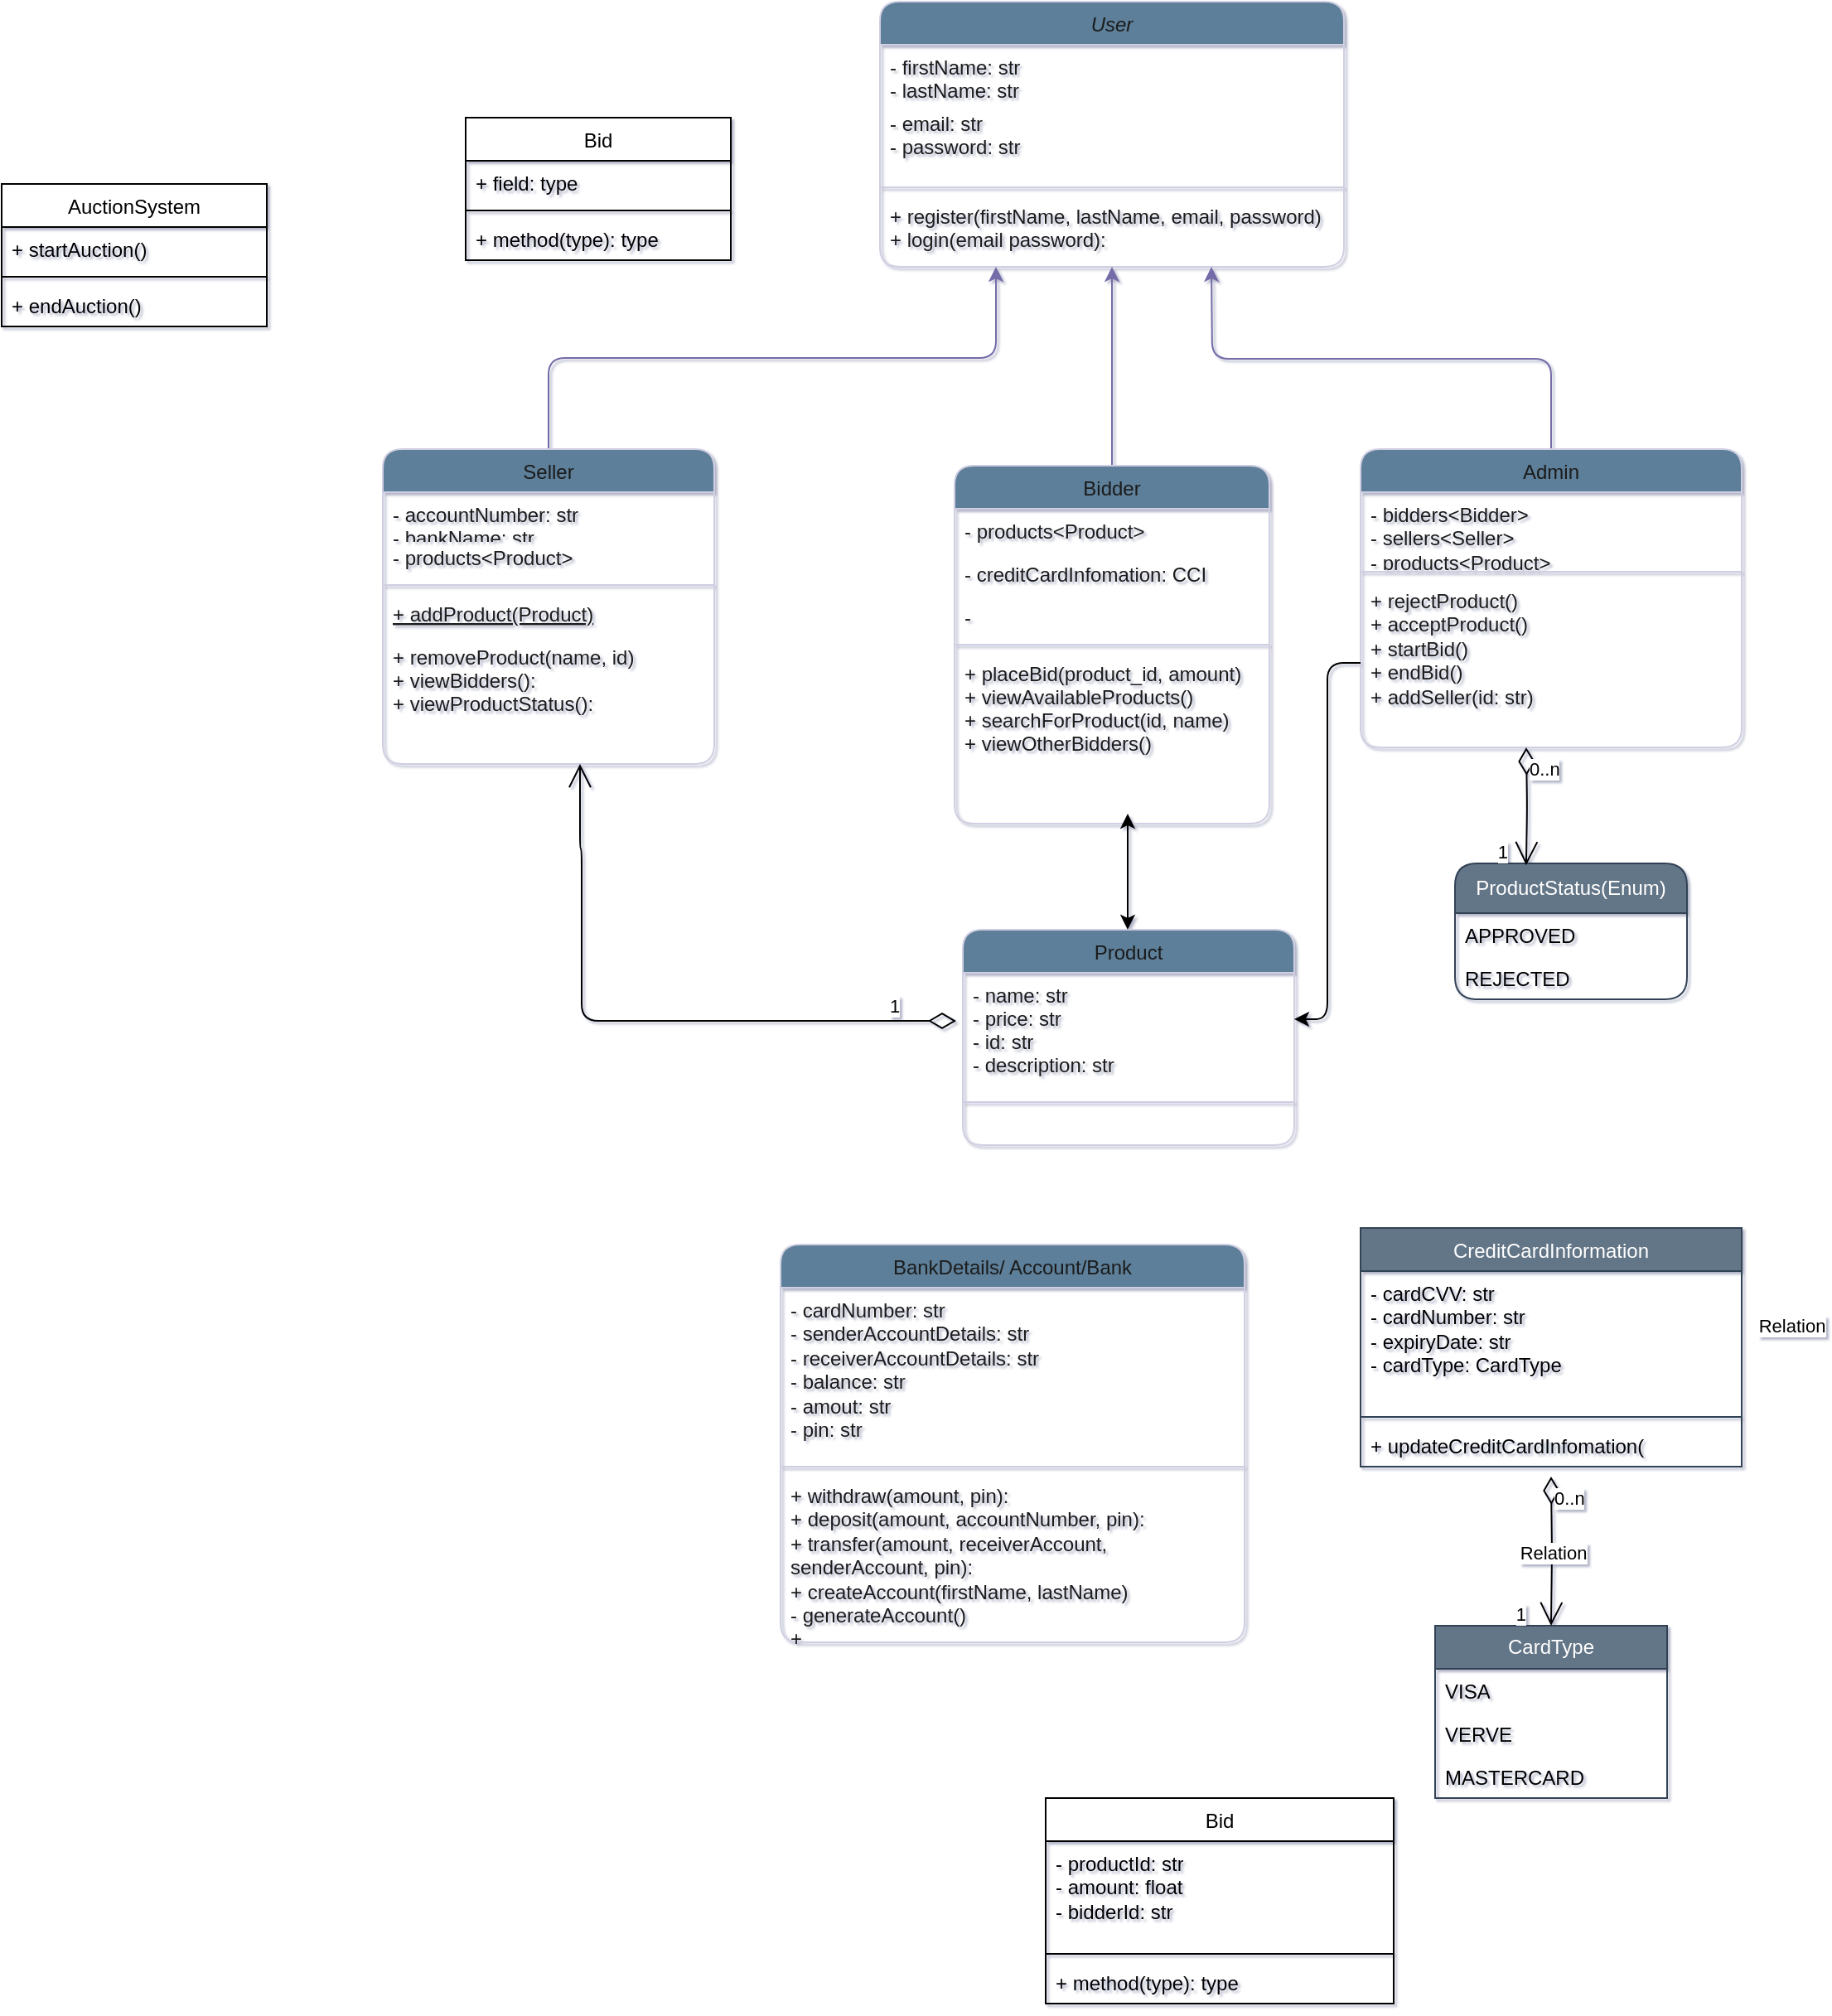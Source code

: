 <mxfile version="26.1.1">
  <diagram id="C5RBs43oDa-KdzZeNtuy" name="Page-1">
    <mxGraphModel dx="1264" dy="1712" grid="1" gridSize="10" guides="1" tooltips="1" connect="1" arrows="1" fold="1" page="1" pageScale="1" pageWidth="827" pageHeight="1169" background="none" math="0" shadow="1">
      <root>
        <mxCell id="WIyWlLk6GJQsqaUBKTNV-0" />
        <mxCell id="WIyWlLk6GJQsqaUBKTNV-1" parent="WIyWlLk6GJQsqaUBKTNV-0" />
        <mxCell id="zkfFHV4jXpPFQw0GAbJ--0" value="User" style="swimlane;fontStyle=2;align=center;verticalAlign=top;childLayout=stackLayout;horizontal=1;startSize=26;horizontalStack=0;resizeParent=1;resizeLast=0;collapsible=1;marginBottom=0;rounded=1;shadow=0;strokeWidth=1;labelBackgroundColor=none;fillColor=#5D7F99;strokeColor=#D0CEE2;fontColor=#1A1A1A;" parent="WIyWlLk6GJQsqaUBKTNV-1" vertex="1">
          <mxGeometry x="340" y="-430" width="280" height="160" as="geometry">
            <mxRectangle x="230" y="140" width="160" height="26" as="alternateBounds" />
          </mxGeometry>
        </mxCell>
        <mxCell id="zkfFHV4jXpPFQw0GAbJ--1" value="- firstName: str&#xa;- lastName: str" style="text;align=left;verticalAlign=top;spacingLeft=4;spacingRight=4;overflow=hidden;rotatable=0;points=[[0,0.5],[1,0.5]];portConstraint=eastwest;labelBackgroundColor=none;fontColor=#1A1A1A;rounded=1;" parent="zkfFHV4jXpPFQw0GAbJ--0" vertex="1">
          <mxGeometry y="26" width="280" height="34" as="geometry" />
        </mxCell>
        <mxCell id="zkfFHV4jXpPFQw0GAbJ--2" value="- email: str&#xa;- password: str" style="text;align=left;verticalAlign=top;spacingLeft=4;spacingRight=4;overflow=hidden;rotatable=0;points=[[0,0.5],[1,0.5]];portConstraint=eastwest;rounded=1;shadow=0;html=0;labelBackgroundColor=none;fontColor=#1A1A1A;" parent="zkfFHV4jXpPFQw0GAbJ--0" vertex="1">
          <mxGeometry y="60" width="280" height="48" as="geometry" />
        </mxCell>
        <mxCell id="zkfFHV4jXpPFQw0GAbJ--4" value="" style="line;html=1;strokeWidth=1;align=left;verticalAlign=middle;spacingTop=-1;spacingLeft=3;spacingRight=3;rotatable=0;labelPosition=right;points=[];portConstraint=eastwest;labelBackgroundColor=none;fillColor=#5D7F99;strokeColor=#D0CEE2;fontColor=#1A1A1A;rounded=1;" parent="zkfFHV4jXpPFQw0GAbJ--0" vertex="1">
          <mxGeometry y="108" width="280" height="8" as="geometry" />
        </mxCell>
        <mxCell id="zkfFHV4jXpPFQw0GAbJ--5" value="+ register(firstName, lastName, email, password)&#xa;+ login(email password):" style="text;align=left;verticalAlign=top;spacingLeft=4;spacingRight=4;overflow=hidden;rotatable=0;points=[[0,0.5],[1,0.5]];portConstraint=eastwest;labelBackgroundColor=none;fontColor=#1A1A1A;rounded=1;" parent="zkfFHV4jXpPFQw0GAbJ--0" vertex="1">
          <mxGeometry y="116" width="280" height="40" as="geometry" />
        </mxCell>
        <mxCell id="AM81PNlwoZYuureMUXSZ-8" style="edgeStyle=orthogonalEdgeStyle;rounded=1;orthogonalLoop=1;jettySize=auto;html=1;exitX=0.5;exitY=0;exitDx=0;exitDy=0;entryX=0.25;entryY=1;entryDx=0;entryDy=0;labelBackgroundColor=none;strokeColor=#736CA8;fontColor=default;" parent="WIyWlLk6GJQsqaUBKTNV-1" source="zkfFHV4jXpPFQw0GAbJ--6" target="zkfFHV4jXpPFQw0GAbJ--0" edge="1">
          <mxGeometry relative="1" as="geometry">
            <mxPoint x="320" y="-260" as="targetPoint" />
          </mxGeometry>
        </mxCell>
        <mxCell id="zkfFHV4jXpPFQw0GAbJ--6" value="Seller" style="swimlane;fontStyle=0;align=center;verticalAlign=top;childLayout=stackLayout;horizontal=1;startSize=26;horizontalStack=0;resizeParent=1;resizeLast=0;collapsible=1;marginBottom=0;rounded=1;shadow=0;strokeWidth=1;labelBackgroundColor=none;fillColor=#5D7F99;strokeColor=#D0CEE2;fontColor=#1A1A1A;" parent="WIyWlLk6GJQsqaUBKTNV-1" vertex="1">
          <mxGeometry x="40" y="-160" width="200" height="190" as="geometry">
            <mxRectangle x="130" y="380" width="160" height="26" as="alternateBounds" />
          </mxGeometry>
        </mxCell>
        <mxCell id="zkfFHV4jXpPFQw0GAbJ--7" value="- accountNumber: str&#xa;- bankName: str" style="text;align=left;verticalAlign=top;spacingLeft=4;spacingRight=4;overflow=hidden;rotatable=0;points=[[0,0.5],[1,0.5]];portConstraint=eastwest;labelBackgroundColor=none;fontColor=#1A1A1A;rounded=1;" parent="zkfFHV4jXpPFQw0GAbJ--6" vertex="1">
          <mxGeometry y="26" width="200" height="26" as="geometry" />
        </mxCell>
        <mxCell id="zkfFHV4jXpPFQw0GAbJ--8" value="- products&lt;Product&gt;" style="text;align=left;verticalAlign=top;spacingLeft=4;spacingRight=4;overflow=hidden;rotatable=0;points=[[0,0.5],[1,0.5]];portConstraint=eastwest;rounded=1;shadow=0;html=0;labelBackgroundColor=none;fontColor=#1A1A1A;" parent="zkfFHV4jXpPFQw0GAbJ--6" vertex="1">
          <mxGeometry y="52" width="200" height="26" as="geometry" />
        </mxCell>
        <mxCell id="zkfFHV4jXpPFQw0GAbJ--9" value="" style="line;html=1;strokeWidth=1;align=left;verticalAlign=middle;spacingTop=-1;spacingLeft=3;spacingRight=3;rotatable=0;labelPosition=right;points=[];portConstraint=eastwest;labelBackgroundColor=none;fillColor=#5D7F99;strokeColor=#D0CEE2;fontColor=#1A1A1A;rounded=1;" parent="zkfFHV4jXpPFQw0GAbJ--6" vertex="1">
          <mxGeometry y="78" width="200" height="8" as="geometry" />
        </mxCell>
        <mxCell id="zkfFHV4jXpPFQw0GAbJ--10" value="+ addProduct(Product)" style="text;align=left;verticalAlign=top;spacingLeft=4;spacingRight=4;overflow=hidden;rotatable=0;points=[[0,0.5],[1,0.5]];portConstraint=eastwest;fontStyle=4;labelBackgroundColor=none;fontColor=#1A1A1A;rounded=1;" parent="zkfFHV4jXpPFQw0GAbJ--6" vertex="1">
          <mxGeometry y="86" width="200" height="26" as="geometry" />
        </mxCell>
        <mxCell id="zkfFHV4jXpPFQw0GAbJ--11" value="+ removeProduct(name, id)&#xa;+ viewBidders():&#xa;+ viewProductStatus():&#xa;" style="text;align=left;verticalAlign=top;spacingLeft=4;spacingRight=4;overflow=hidden;rotatable=0;points=[[0,0.5],[1,0.5]];portConstraint=eastwest;labelBackgroundColor=none;fontColor=#1A1A1A;rounded=1;" parent="zkfFHV4jXpPFQw0GAbJ--6" vertex="1">
          <mxGeometry y="112" width="200" height="78" as="geometry" />
        </mxCell>
        <mxCell id="AM81PNlwoZYuureMUXSZ-9" style="edgeStyle=orthogonalEdgeStyle;rounded=1;orthogonalLoop=1;jettySize=auto;html=1;exitX=0.5;exitY=0;exitDx=0;exitDy=0;labelBackgroundColor=none;strokeColor=#736CA8;fontColor=default;" parent="WIyWlLk6GJQsqaUBKTNV-1" source="zkfFHV4jXpPFQw0GAbJ--17" edge="1">
          <mxGeometry relative="1" as="geometry">
            <mxPoint x="480" y="-270" as="targetPoint" />
          </mxGeometry>
        </mxCell>
        <mxCell id="zkfFHV4jXpPFQw0GAbJ--17" value="Bidder" style="swimlane;fontStyle=0;align=center;verticalAlign=top;childLayout=stackLayout;horizontal=1;startSize=26;horizontalStack=0;resizeParent=1;resizeLast=0;collapsible=1;marginBottom=0;rounded=1;shadow=0;strokeWidth=1;labelBackgroundColor=none;fillColor=#5D7F99;strokeColor=#D0CEE2;fontColor=#1A1A1A;" parent="WIyWlLk6GJQsqaUBKTNV-1" vertex="1">
          <mxGeometry x="385" y="-150" width="190" height="216" as="geometry">
            <mxRectangle x="550" y="140" width="160" height="26" as="alternateBounds" />
          </mxGeometry>
        </mxCell>
        <mxCell id="zkfFHV4jXpPFQw0GAbJ--18" value="- products&lt;Product&gt;" style="text;align=left;verticalAlign=top;spacingLeft=4;spacingRight=4;overflow=hidden;rotatable=0;points=[[0,0.5],[1,0.5]];portConstraint=eastwest;labelBackgroundColor=none;fontColor=#1A1A1A;rounded=1;" parent="zkfFHV4jXpPFQw0GAbJ--17" vertex="1">
          <mxGeometry y="26" width="190" height="26" as="geometry" />
        </mxCell>
        <mxCell id="zkfFHV4jXpPFQw0GAbJ--19" value="- creditCardInfomation: CCI" style="text;align=left;verticalAlign=top;spacingLeft=4;spacingRight=4;overflow=hidden;rotatable=0;points=[[0,0.5],[1,0.5]];portConstraint=eastwest;rounded=1;shadow=0;html=0;labelBackgroundColor=none;fontColor=#1A1A1A;" parent="zkfFHV4jXpPFQw0GAbJ--17" vertex="1">
          <mxGeometry y="52" width="190" height="26" as="geometry" />
        </mxCell>
        <mxCell id="zkfFHV4jXpPFQw0GAbJ--20" value="- " style="text;align=left;verticalAlign=top;spacingLeft=4;spacingRight=4;overflow=hidden;rotatable=0;points=[[0,0.5],[1,0.5]];portConstraint=eastwest;rounded=1;shadow=0;html=0;labelBackgroundColor=none;fontColor=#1A1A1A;" parent="zkfFHV4jXpPFQw0GAbJ--17" vertex="1">
          <mxGeometry y="78" width="190" height="26" as="geometry" />
        </mxCell>
        <mxCell id="zkfFHV4jXpPFQw0GAbJ--23" value="" style="line;html=1;strokeWidth=1;align=left;verticalAlign=middle;spacingTop=-1;spacingLeft=3;spacingRight=3;rotatable=0;labelPosition=right;points=[];portConstraint=eastwest;labelBackgroundColor=none;fillColor=#5D7F99;strokeColor=#D0CEE2;fontColor=#1A1A1A;rounded=1;" parent="zkfFHV4jXpPFQw0GAbJ--17" vertex="1">
          <mxGeometry y="104" width="190" height="8" as="geometry" />
        </mxCell>
        <mxCell id="zkfFHV4jXpPFQw0GAbJ--25" value="+ placeBid(product_id, amount)&#xa;+ viewAvailableProducts()&#xa;+ searchForProduct(id, name)&#xa;+ viewOtherBidders()" style="text;align=left;verticalAlign=top;spacingLeft=4;spacingRight=4;overflow=hidden;rotatable=0;points=[[0,0.5],[1,0.5]];portConstraint=eastwest;labelBackgroundColor=none;fontColor=#1A1A1A;rounded=1;" parent="zkfFHV4jXpPFQw0GAbJ--17" vertex="1">
          <mxGeometry y="112" width="190" height="68" as="geometry" />
        </mxCell>
        <mxCell id="AM81PNlwoZYuureMUXSZ-0" value="Product" style="swimlane;fontStyle=0;align=center;verticalAlign=top;childLayout=stackLayout;horizontal=1;startSize=26;horizontalStack=0;resizeParent=1;resizeLast=0;collapsible=1;marginBottom=0;rounded=1;shadow=0;strokeWidth=1;labelBackgroundColor=none;fillColor=#5D7F99;strokeColor=#D0CEE2;fontColor=#1A1A1A;" parent="WIyWlLk6GJQsqaUBKTNV-1" vertex="1">
          <mxGeometry x="390" y="130" width="200" height="130" as="geometry">
            <mxRectangle x="340" y="380" width="170" height="26" as="alternateBounds" />
          </mxGeometry>
        </mxCell>
        <mxCell id="AM81PNlwoZYuureMUXSZ-1" value="- name: str&#xa;- price: str&#xa;- id: str&#xa;- description: str" style="text;align=left;verticalAlign=top;spacingLeft=4;spacingRight=4;overflow=hidden;rotatable=0;points=[[0,0.5],[1,0.5]];portConstraint=eastwest;labelBackgroundColor=none;fontColor=#1A1A1A;rounded=1;" parent="AM81PNlwoZYuureMUXSZ-0" vertex="1">
          <mxGeometry y="26" width="200" height="74" as="geometry" />
        </mxCell>
        <mxCell id="AM81PNlwoZYuureMUXSZ-2" value="" style="line;html=1;strokeWidth=1;align=left;verticalAlign=middle;spacingTop=-1;spacingLeft=3;spacingRight=3;rotatable=0;labelPosition=right;points=[];portConstraint=eastwest;labelBackgroundColor=none;fillColor=#5D7F99;strokeColor=#D0CEE2;fontColor=#1A1A1A;rounded=1;" parent="AM81PNlwoZYuureMUXSZ-0" vertex="1">
          <mxGeometry y="100" width="200" height="8" as="geometry" />
        </mxCell>
        <mxCell id="AM81PNlwoZYuureMUXSZ-10" style="edgeStyle=orthogonalEdgeStyle;rounded=1;orthogonalLoop=1;jettySize=auto;html=1;exitX=0.5;exitY=0;exitDx=0;exitDy=0;labelBackgroundColor=none;strokeColor=#736CA8;fontColor=default;" parent="WIyWlLk6GJQsqaUBKTNV-1" source="AM81PNlwoZYuureMUXSZ-3" edge="1">
          <mxGeometry relative="1" as="geometry">
            <mxPoint x="540" y="-270" as="targetPoint" />
          </mxGeometry>
        </mxCell>
        <mxCell id="AM81PNlwoZYuureMUXSZ-3" value="&lt;span style=&quot;font-weight: normal;&quot;&gt;Admin&lt;/span&gt;" style="swimlane;fontStyle=1;align=center;verticalAlign=top;childLayout=stackLayout;horizontal=1;startSize=26;horizontalStack=0;resizeParent=1;resizeParentMax=0;resizeLast=0;collapsible=1;marginBottom=0;whiteSpace=wrap;html=1;labelBackgroundColor=none;fillColor=#5D7F99;strokeColor=#D0CEE2;fontColor=#1A1A1A;rounded=1;" parent="WIyWlLk6GJQsqaUBKTNV-1" vertex="1">
          <mxGeometry x="630" y="-160" width="230" height="180" as="geometry" />
        </mxCell>
        <mxCell id="AM81PNlwoZYuureMUXSZ-4" value="- bidders&amp;lt;Bidder&amp;gt;&lt;div&gt;- sellers&amp;lt;Seller&amp;gt;&lt;/div&gt;&lt;div&gt;- products&amp;lt;Product&amp;gt;&lt;/div&gt;" style="text;strokeColor=none;fillColor=none;align=left;verticalAlign=top;spacingLeft=4;spacingRight=4;overflow=hidden;rotatable=0;points=[[0,0.5],[1,0.5]];portConstraint=eastwest;whiteSpace=wrap;html=1;labelBackgroundColor=none;fontColor=#1A1A1A;rounded=1;" parent="AM81PNlwoZYuureMUXSZ-3" vertex="1">
          <mxGeometry y="26" width="230" height="44" as="geometry" />
        </mxCell>
        <mxCell id="AM81PNlwoZYuureMUXSZ-5" value="" style="line;strokeWidth=1;fillColor=none;align=left;verticalAlign=middle;spacingTop=-1;spacingLeft=3;spacingRight=3;rotatable=0;labelPosition=right;points=[];portConstraint=eastwest;strokeColor=#D0CEE2;labelBackgroundColor=none;fontColor=#1A1A1A;rounded=1;" parent="AM81PNlwoZYuureMUXSZ-3" vertex="1">
          <mxGeometry y="70" width="230" height="8" as="geometry" />
        </mxCell>
        <mxCell id="AM81PNlwoZYuureMUXSZ-6" value="+ rejectProduct()&lt;div&gt;+ acceptProduct()&lt;/div&gt;&lt;div&gt;+ startBid()&lt;/div&gt;&lt;div&gt;+ endBid()&lt;/div&gt;&lt;div&gt;+ addSeller(id: str)&lt;/div&gt;&lt;div&gt;&lt;br&gt;&lt;/div&gt;" style="text;strokeColor=none;fillColor=none;align=left;verticalAlign=top;spacingLeft=4;spacingRight=4;overflow=hidden;rotatable=0;points=[[0,0.5],[1,0.5]];portConstraint=eastwest;whiteSpace=wrap;html=1;labelBackgroundColor=none;fontColor=#1A1A1A;rounded=1;" parent="AM81PNlwoZYuureMUXSZ-3" vertex="1">
          <mxGeometry y="78" width="230" height="102" as="geometry" />
        </mxCell>
        <mxCell id="AM81PNlwoZYuureMUXSZ-11" value="&lt;span style=&quot;font-weight: normal;&quot;&gt;BankDetails/ Account/Bank&lt;/span&gt;" style="swimlane;fontStyle=1;align=center;verticalAlign=top;childLayout=stackLayout;horizontal=1;startSize=26;horizontalStack=0;resizeParent=1;resizeParentMax=0;resizeLast=0;collapsible=1;marginBottom=0;whiteSpace=wrap;html=1;labelBackgroundColor=none;fillColor=#5D7F99;strokeColor=#D0CEE2;fontColor=#1A1A1A;rounded=1;" parent="WIyWlLk6GJQsqaUBKTNV-1" vertex="1">
          <mxGeometry x="280" y="320" width="280" height="240" as="geometry" />
        </mxCell>
        <mxCell id="AM81PNlwoZYuureMUXSZ-12" value="- cardNumber: str&lt;div&gt;- senderAccountDetails: str&lt;/div&gt;&lt;div&gt;- receiverAccountDetails: str&lt;/div&gt;&lt;div&gt;- balance: str&lt;/div&gt;&lt;div&gt;- amout: str&lt;/div&gt;&lt;div&gt;- pin: str&lt;/div&gt;&lt;div&gt;&lt;br&gt;&lt;/div&gt;" style="text;strokeColor=none;fillColor=none;align=left;verticalAlign=top;spacingLeft=4;spacingRight=4;overflow=hidden;rotatable=0;points=[[0,0.5],[1,0.5]];portConstraint=eastwest;whiteSpace=wrap;html=1;labelBackgroundColor=none;fontColor=#1A1A1A;rounded=1;" parent="AM81PNlwoZYuureMUXSZ-11" vertex="1">
          <mxGeometry y="26" width="280" height="104" as="geometry" />
        </mxCell>
        <mxCell id="AM81PNlwoZYuureMUXSZ-13" value="" style="line;strokeWidth=1;fillColor=none;align=left;verticalAlign=middle;spacingTop=-1;spacingLeft=3;spacingRight=3;rotatable=0;labelPosition=right;points=[];portConstraint=eastwest;strokeColor=#D0CEE2;labelBackgroundColor=none;fontColor=#1A1A1A;rounded=1;" parent="AM81PNlwoZYuureMUXSZ-11" vertex="1">
          <mxGeometry y="130" width="280" height="8" as="geometry" />
        </mxCell>
        <mxCell id="AM81PNlwoZYuureMUXSZ-14" value="+ withdraw(amount, pin):&amp;nbsp;&lt;div&gt;+ deposit(amount, accountNumber, pin):&lt;/div&gt;&lt;div&gt;+ transfer(amount, receiverAccount, senderAccount, pin):&amp;nbsp;&lt;/div&gt;&lt;div&gt;+ createAccount(firstName, lastName)&lt;/div&gt;&lt;div&gt;- generateAccount()&lt;/div&gt;&lt;div&gt;+&amp;nbsp;&lt;/div&gt;" style="text;strokeColor=none;fillColor=none;align=left;verticalAlign=top;spacingLeft=4;spacingRight=4;overflow=hidden;rotatable=0;points=[[0,0.5],[1,0.5]];portConstraint=eastwest;whiteSpace=wrap;html=1;labelBackgroundColor=none;fontColor=#1A1A1A;rounded=1;" parent="AM81PNlwoZYuureMUXSZ-11" vertex="1">
          <mxGeometry y="138" width="280" height="102" as="geometry" />
        </mxCell>
        <mxCell id="AM81PNlwoZYuureMUXSZ-19" value="ProductStatus(Enum)" style="swimlane;fontStyle=0;childLayout=stackLayout;horizontal=1;startSize=30;fillColor=#647687;horizontalStack=0;resizeParent=1;resizeParentMax=0;resizeLast=0;collapsible=1;marginBottom=0;whiteSpace=wrap;html=1;rounded=1;strokeColor=#314354;fontColor=#ffffff;" parent="WIyWlLk6GJQsqaUBKTNV-1" vertex="1">
          <mxGeometry x="687" y="90" width="140" height="82" as="geometry" />
        </mxCell>
        <mxCell id="AM81PNlwoZYuureMUXSZ-21" value="APPROVED" style="text;strokeColor=none;fillColor=none;align=left;verticalAlign=top;spacingLeft=4;spacingRight=4;overflow=hidden;rotatable=0;points=[[0,0.5],[1,0.5]];portConstraint=eastwest;whiteSpace=wrap;html=1;" parent="AM81PNlwoZYuureMUXSZ-19" vertex="1">
          <mxGeometry y="30" width="140" height="26" as="geometry" />
        </mxCell>
        <mxCell id="AM81PNlwoZYuureMUXSZ-22" value="REJECTED" style="text;strokeColor=none;fillColor=none;align=left;verticalAlign=top;spacingLeft=4;spacingRight=4;overflow=hidden;rotatable=0;points=[[0,0.5],[1,0.5]];portConstraint=eastwest;whiteSpace=wrap;html=1;" parent="AM81PNlwoZYuureMUXSZ-19" vertex="1">
          <mxGeometry y="56" width="140" height="26" as="geometry" />
        </mxCell>
        <mxCell id="AM81PNlwoZYuureMUXSZ-23" value="1" style="endArrow=open;html=1;endSize=12;startArrow=diamondThin;startSize=14;startFill=0;edgeStyle=orthogonalEdgeStyle;align=left;verticalAlign=bottom;rounded=1;exitX=-0.02;exitY=0.392;exitDx=0;exitDy=0;exitPerimeter=0;entryX=0.595;entryY=1;entryDx=0;entryDy=0;entryPerimeter=0;" parent="WIyWlLk6GJQsqaUBKTNV-1" source="AM81PNlwoZYuureMUXSZ-1" target="zkfFHV4jXpPFQw0GAbJ--11" edge="1">
          <mxGeometry x="-0.779" relative="1" as="geometry">
            <mxPoint x="130" y="100" as="sourcePoint" />
            <mxPoint x="160" y="40" as="targetPoint" />
            <Array as="points">
              <mxPoint x="160" y="185" />
              <mxPoint x="160" y="81" />
              <mxPoint x="159" y="81" />
            </Array>
            <mxPoint as="offset" />
          </mxGeometry>
        </mxCell>
        <mxCell id="AM81PNlwoZYuureMUXSZ-25" value="" style="endArrow=classic;startArrow=classic;html=1;rounded=1;" parent="WIyWlLk6GJQsqaUBKTNV-1" edge="1">
          <mxGeometry width="50" height="50" relative="1" as="geometry">
            <mxPoint x="489.5" y="130" as="sourcePoint" />
            <mxPoint x="489.5" y="60" as="targetPoint" />
            <Array as="points">
              <mxPoint x="489.5" y="110" />
            </Array>
          </mxGeometry>
        </mxCell>
        <mxCell id="AM81PNlwoZYuureMUXSZ-28" style="edgeStyle=orthogonalEdgeStyle;rounded=1;orthogonalLoop=1;jettySize=auto;html=1;exitX=0;exitY=0.5;exitDx=0;exitDy=0;entryX=1;entryY=0.378;entryDx=0;entryDy=0;entryPerimeter=0;" parent="WIyWlLk6GJQsqaUBKTNV-1" source="AM81PNlwoZYuureMUXSZ-6" target="AM81PNlwoZYuureMUXSZ-1" edge="1">
          <mxGeometry relative="1" as="geometry" />
        </mxCell>
        <mxCell id="AM81PNlwoZYuureMUXSZ-30" value="Relation" style="endArrow=open;html=1;endSize=12;startArrow=diamondThin;startSize=14;startFill=0;edgeStyle=orthogonalEdgeStyle;rounded=1;entryX=0.307;entryY=0.013;entryDx=0;entryDy=0;entryPerimeter=0;" parent="WIyWlLk6GJQsqaUBKTNV-1" target="AM81PNlwoZYuureMUXSZ-19" edge="1">
          <mxGeometry x="1" y="322" relative="1" as="geometry">
            <mxPoint x="730" y="20" as="sourcePoint" />
            <mxPoint x="730" y="80" as="targetPoint" />
            <mxPoint x="-162" y="278" as="offset" />
          </mxGeometry>
        </mxCell>
        <mxCell id="AM81PNlwoZYuureMUXSZ-31" value="0..n" style="edgeLabel;resizable=0;html=1;align=left;verticalAlign=top;rounded=1;" parent="AM81PNlwoZYuureMUXSZ-30" connectable="0" vertex="1">
          <mxGeometry x="-1" relative="1" as="geometry" />
        </mxCell>
        <mxCell id="AM81PNlwoZYuureMUXSZ-32" value="1" style="edgeLabel;resizable=0;html=1;align=right;verticalAlign=top;rounded=1;" parent="AM81PNlwoZYuureMUXSZ-30" connectable="0" vertex="1">
          <mxGeometry x="1" relative="1" as="geometry">
            <mxPoint x="-10" y="-21" as="offset" />
          </mxGeometry>
        </mxCell>
        <mxCell id="qSg-MinUMEb8hIHUZt-t-0" value="&lt;span style=&quot;font-weight: normal;&quot;&gt;CreditCardInformation&lt;/span&gt;" style="swimlane;fontStyle=1;align=center;verticalAlign=top;childLayout=stackLayout;horizontal=1;startSize=26;horizontalStack=0;resizeParent=1;resizeParentMax=0;resizeLast=0;collapsible=1;marginBottom=0;whiteSpace=wrap;html=1;fillColor=#647687;fontColor=#ffffff;strokeColor=#314354;" parent="WIyWlLk6GJQsqaUBKTNV-1" vertex="1">
          <mxGeometry x="630" y="310" width="230" height="144" as="geometry" />
        </mxCell>
        <mxCell id="qSg-MinUMEb8hIHUZt-t-1" value="- cardCVV: str&lt;div&gt;- cardNumber: str&lt;/div&gt;&lt;div&gt;- expiryDate: str&lt;/div&gt;&lt;div&gt;- cardType: CardType&lt;/div&gt;" style="text;strokeColor=none;fillColor=none;align=left;verticalAlign=top;spacingLeft=4;spacingRight=4;overflow=hidden;rotatable=0;points=[[0,0.5],[1,0.5]];portConstraint=eastwest;whiteSpace=wrap;html=1;" parent="qSg-MinUMEb8hIHUZt-t-0" vertex="1">
          <mxGeometry y="26" width="230" height="84" as="geometry" />
        </mxCell>
        <mxCell id="qSg-MinUMEb8hIHUZt-t-2" value="" style="line;strokeWidth=1;fillColor=none;align=left;verticalAlign=middle;spacingTop=-1;spacingLeft=3;spacingRight=3;rotatable=0;labelPosition=right;points=[];portConstraint=eastwest;strokeColor=inherit;" parent="qSg-MinUMEb8hIHUZt-t-0" vertex="1">
          <mxGeometry y="110" width="230" height="8" as="geometry" />
        </mxCell>
        <mxCell id="qSg-MinUMEb8hIHUZt-t-3" value="+ updateCreditCardInfomation(" style="text;strokeColor=none;fillColor=none;align=left;verticalAlign=top;spacingLeft=4;spacingRight=4;overflow=hidden;rotatable=0;points=[[0,0.5],[1,0.5]];portConstraint=eastwest;whiteSpace=wrap;html=1;" parent="qSg-MinUMEb8hIHUZt-t-0" vertex="1">
          <mxGeometry y="118" width="230" height="26" as="geometry" />
        </mxCell>
        <mxCell id="qSg-MinUMEb8hIHUZt-t-4" value="CardType" style="swimlane;fontStyle=0;childLayout=stackLayout;horizontal=1;startSize=26;fillColor=#647687;horizontalStack=0;resizeParent=1;resizeParentMax=0;resizeLast=0;collapsible=1;marginBottom=0;whiteSpace=wrap;html=1;fontColor=#ffffff;strokeColor=#314354;" parent="WIyWlLk6GJQsqaUBKTNV-1" vertex="1">
          <mxGeometry x="675" y="550" width="140" height="104" as="geometry" />
        </mxCell>
        <mxCell id="qSg-MinUMEb8hIHUZt-t-5" value="VISA" style="text;strokeColor=none;fillColor=none;align=left;verticalAlign=top;spacingLeft=4;spacingRight=4;overflow=hidden;rotatable=0;points=[[0,0.5],[1,0.5]];portConstraint=eastwest;whiteSpace=wrap;html=1;" parent="qSg-MinUMEb8hIHUZt-t-4" vertex="1">
          <mxGeometry y="26" width="140" height="26" as="geometry" />
        </mxCell>
        <mxCell id="qSg-MinUMEb8hIHUZt-t-6" value="VERVE" style="text;strokeColor=none;fillColor=none;align=left;verticalAlign=top;spacingLeft=4;spacingRight=4;overflow=hidden;rotatable=0;points=[[0,0.5],[1,0.5]];portConstraint=eastwest;whiteSpace=wrap;html=1;" parent="qSg-MinUMEb8hIHUZt-t-4" vertex="1">
          <mxGeometry y="52" width="140" height="26" as="geometry" />
        </mxCell>
        <mxCell id="qSg-MinUMEb8hIHUZt-t-7" value="MASTERCARD" style="text;strokeColor=none;fillColor=none;align=left;verticalAlign=top;spacingLeft=4;spacingRight=4;overflow=hidden;rotatable=0;points=[[0,0.5],[1,0.5]];portConstraint=eastwest;whiteSpace=wrap;html=1;" parent="qSg-MinUMEb8hIHUZt-t-4" vertex="1">
          <mxGeometry y="78" width="140" height="26" as="geometry" />
        </mxCell>
        <mxCell id="qSg-MinUMEb8hIHUZt-t-8" value="Relation" style="endArrow=open;html=1;endSize=12;startArrow=diamondThin;startSize=14;startFill=0;edgeStyle=orthogonalEdgeStyle;rounded=0;entryX=0.5;entryY=0;entryDx=0;entryDy=0;" parent="WIyWlLk6GJQsqaUBKTNV-1" target="qSg-MinUMEb8hIHUZt-t-4" edge="1">
          <mxGeometry relative="1" as="geometry">
            <mxPoint x="745" y="460" as="sourcePoint" />
            <mxPoint x="770" y="480" as="targetPoint" />
          </mxGeometry>
        </mxCell>
        <mxCell id="qSg-MinUMEb8hIHUZt-t-9" value="0..n" style="edgeLabel;resizable=0;html=1;align=left;verticalAlign=top;" parent="qSg-MinUMEb8hIHUZt-t-8" connectable="0" vertex="1">
          <mxGeometry x="-1" relative="1" as="geometry" />
        </mxCell>
        <mxCell id="qSg-MinUMEb8hIHUZt-t-10" value="1" style="edgeLabel;resizable=0;html=1;align=right;verticalAlign=top;" parent="qSg-MinUMEb8hIHUZt-t-8" connectable="0" vertex="1">
          <mxGeometry x="1" relative="1" as="geometry">
            <mxPoint x="-15" y="-20" as="offset" />
          </mxGeometry>
        </mxCell>
        <mxCell id="KUAWjDXDy9r_bRvjsYHK-0" value="&lt;span style=&quot;font-weight: 400;&quot;&gt;Bid&lt;/span&gt;" style="swimlane;fontStyle=1;align=center;verticalAlign=top;childLayout=stackLayout;horizontal=1;startSize=26;horizontalStack=0;resizeParent=1;resizeParentMax=0;resizeLast=0;collapsible=1;marginBottom=0;whiteSpace=wrap;html=1;" parent="WIyWlLk6GJQsqaUBKTNV-1" vertex="1">
          <mxGeometry x="440" y="654" width="210" height="124" as="geometry" />
        </mxCell>
        <mxCell id="KUAWjDXDy9r_bRvjsYHK-1" value="- productId: str&lt;div&gt;- amount: float&lt;/div&gt;&lt;div&gt;- bidderId: str&lt;/div&gt;" style="text;strokeColor=none;fillColor=none;align=left;verticalAlign=top;spacingLeft=4;spacingRight=4;overflow=hidden;rotatable=0;points=[[0,0.5],[1,0.5]];portConstraint=eastwest;whiteSpace=wrap;html=1;" parent="KUAWjDXDy9r_bRvjsYHK-0" vertex="1">
          <mxGeometry y="26" width="210" height="64" as="geometry" />
        </mxCell>
        <mxCell id="KUAWjDXDy9r_bRvjsYHK-2" value="" style="line;strokeWidth=1;fillColor=none;align=left;verticalAlign=middle;spacingTop=-1;spacingLeft=3;spacingRight=3;rotatable=0;labelPosition=right;points=[];portConstraint=eastwest;strokeColor=inherit;" parent="KUAWjDXDy9r_bRvjsYHK-0" vertex="1">
          <mxGeometry y="90" width="210" height="8" as="geometry" />
        </mxCell>
        <mxCell id="KUAWjDXDy9r_bRvjsYHK-3" value="+ method(type): type" style="text;strokeColor=none;fillColor=none;align=left;verticalAlign=top;spacingLeft=4;spacingRight=4;overflow=hidden;rotatable=0;points=[[0,0.5],[1,0.5]];portConstraint=eastwest;whiteSpace=wrap;html=1;" parent="KUAWjDXDy9r_bRvjsYHK-0" vertex="1">
          <mxGeometry y="98" width="210" height="26" as="geometry" />
        </mxCell>
        <mxCell id="EfJM59WCz2RsL8Wi3v64-0" value="&lt;span style=&quot;font-weight: normal;&quot;&gt;Bid&lt;/span&gt;" style="swimlane;fontStyle=1;align=center;verticalAlign=top;childLayout=stackLayout;horizontal=1;startSize=26;horizontalStack=0;resizeParent=1;resizeParentMax=0;resizeLast=0;collapsible=1;marginBottom=0;whiteSpace=wrap;html=1;" parent="WIyWlLk6GJQsqaUBKTNV-1" vertex="1">
          <mxGeometry x="90" y="-360" width="160" height="86" as="geometry" />
        </mxCell>
        <mxCell id="EfJM59WCz2RsL8Wi3v64-1" value="+ field: type" style="text;strokeColor=none;fillColor=none;align=left;verticalAlign=top;spacingLeft=4;spacingRight=4;overflow=hidden;rotatable=0;points=[[0,0.5],[1,0.5]];portConstraint=eastwest;whiteSpace=wrap;html=1;" parent="EfJM59WCz2RsL8Wi3v64-0" vertex="1">
          <mxGeometry y="26" width="160" height="26" as="geometry" />
        </mxCell>
        <mxCell id="EfJM59WCz2RsL8Wi3v64-2" value="" style="line;strokeWidth=1;fillColor=none;align=left;verticalAlign=middle;spacingTop=-1;spacingLeft=3;spacingRight=3;rotatable=0;labelPosition=right;points=[];portConstraint=eastwest;strokeColor=inherit;" parent="EfJM59WCz2RsL8Wi3v64-0" vertex="1">
          <mxGeometry y="52" width="160" height="8" as="geometry" />
        </mxCell>
        <mxCell id="EfJM59WCz2RsL8Wi3v64-3" value="+ method(type): type" style="text;strokeColor=none;fillColor=none;align=left;verticalAlign=top;spacingLeft=4;spacingRight=4;overflow=hidden;rotatable=0;points=[[0,0.5],[1,0.5]];portConstraint=eastwest;whiteSpace=wrap;html=1;" parent="EfJM59WCz2RsL8Wi3v64-0" vertex="1">
          <mxGeometry y="60" width="160" height="26" as="geometry" />
        </mxCell>
        <mxCell id="EfJM59WCz2RsL8Wi3v64-4" value="&lt;span style=&quot;font-weight: normal;&quot;&gt;AuctionSystem&lt;/span&gt;" style="swimlane;fontStyle=1;align=center;verticalAlign=top;childLayout=stackLayout;horizontal=1;startSize=26;horizontalStack=0;resizeParent=1;resizeParentMax=0;resizeLast=0;collapsible=1;marginBottom=0;whiteSpace=wrap;html=1;" parent="WIyWlLk6GJQsqaUBKTNV-1" vertex="1">
          <mxGeometry x="-190" y="-320" width="160" height="86" as="geometry" />
        </mxCell>
        <mxCell id="EfJM59WCz2RsL8Wi3v64-5" value="+ startAuction()" style="text;strokeColor=none;fillColor=none;align=left;verticalAlign=top;spacingLeft=4;spacingRight=4;overflow=hidden;rotatable=0;points=[[0,0.5],[1,0.5]];portConstraint=eastwest;whiteSpace=wrap;html=1;" parent="EfJM59WCz2RsL8Wi3v64-4" vertex="1">
          <mxGeometry y="26" width="160" height="26" as="geometry" />
        </mxCell>
        <mxCell id="EfJM59WCz2RsL8Wi3v64-6" value="" style="line;strokeWidth=1;fillColor=none;align=left;verticalAlign=middle;spacingTop=-1;spacingLeft=3;spacingRight=3;rotatable=0;labelPosition=right;points=[];portConstraint=eastwest;strokeColor=inherit;" parent="EfJM59WCz2RsL8Wi3v64-4" vertex="1">
          <mxGeometry y="52" width="160" height="8" as="geometry" />
        </mxCell>
        <mxCell id="EfJM59WCz2RsL8Wi3v64-7" value="+ endAuction()" style="text;strokeColor=none;fillColor=none;align=left;verticalAlign=top;spacingLeft=4;spacingRight=4;overflow=hidden;rotatable=0;points=[[0,0.5],[1,0.5]];portConstraint=eastwest;whiteSpace=wrap;html=1;" parent="EfJM59WCz2RsL8Wi3v64-4" vertex="1">
          <mxGeometry y="60" width="160" height="26" as="geometry" />
        </mxCell>
      </root>
    </mxGraphModel>
  </diagram>
</mxfile>
